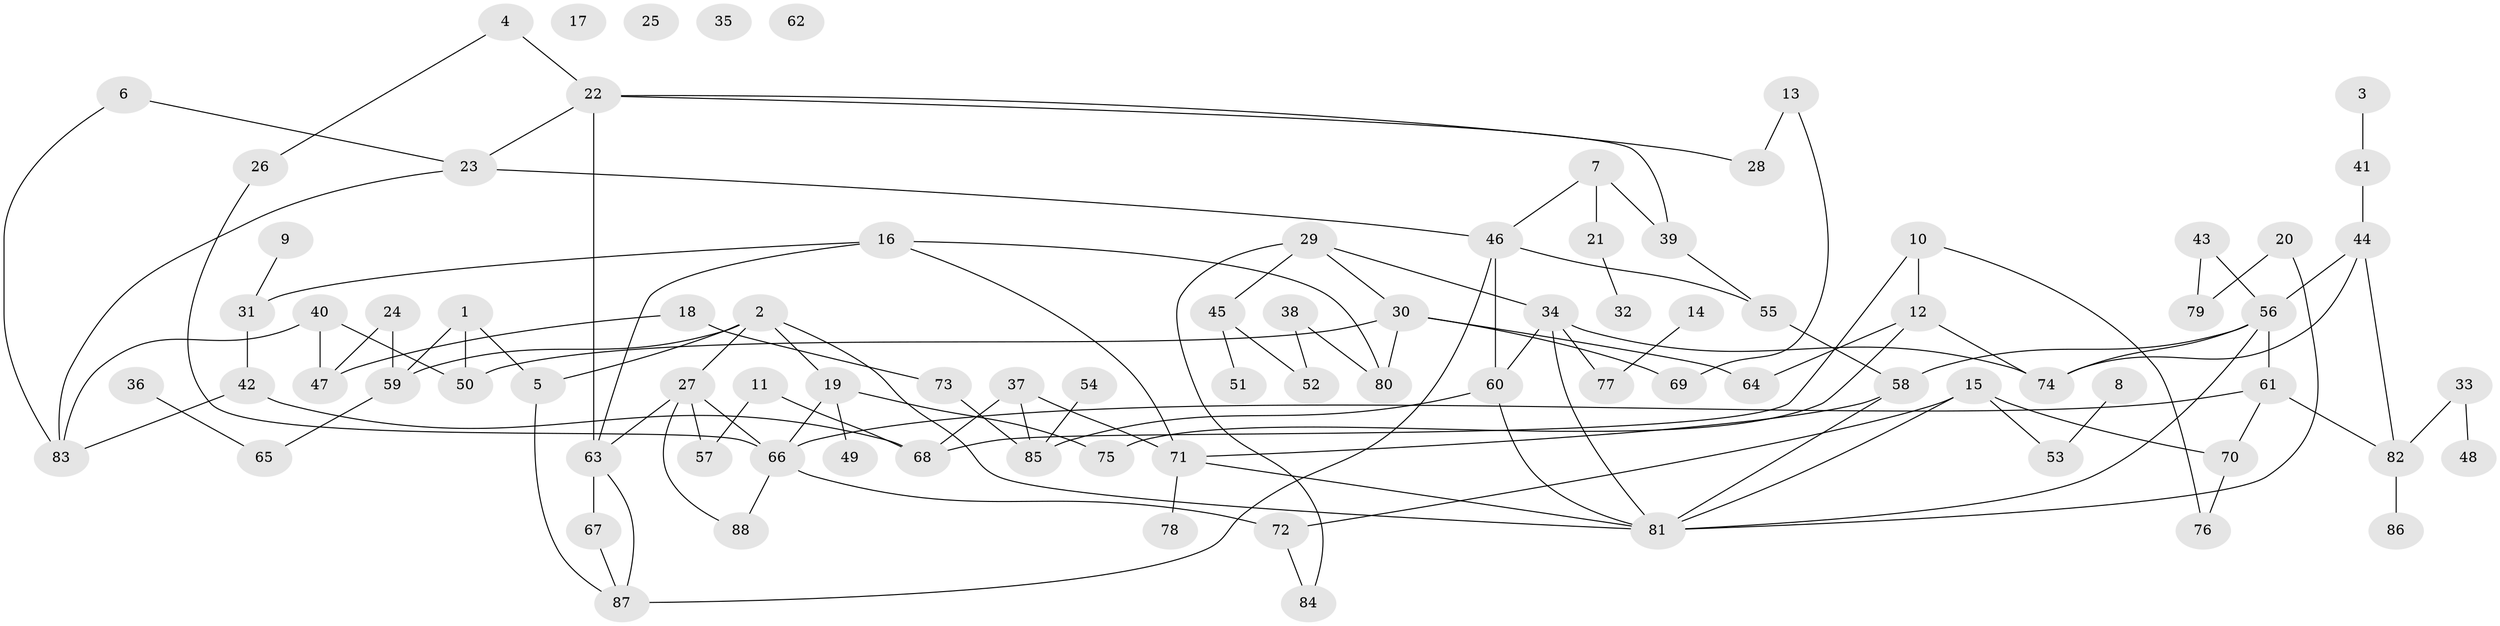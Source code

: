 // Generated by graph-tools (version 1.1) at 2025/49/03/09/25 03:49:03]
// undirected, 88 vertices, 122 edges
graph export_dot {
graph [start="1"]
  node [color=gray90,style=filled];
  1;
  2;
  3;
  4;
  5;
  6;
  7;
  8;
  9;
  10;
  11;
  12;
  13;
  14;
  15;
  16;
  17;
  18;
  19;
  20;
  21;
  22;
  23;
  24;
  25;
  26;
  27;
  28;
  29;
  30;
  31;
  32;
  33;
  34;
  35;
  36;
  37;
  38;
  39;
  40;
  41;
  42;
  43;
  44;
  45;
  46;
  47;
  48;
  49;
  50;
  51;
  52;
  53;
  54;
  55;
  56;
  57;
  58;
  59;
  60;
  61;
  62;
  63;
  64;
  65;
  66;
  67;
  68;
  69;
  70;
  71;
  72;
  73;
  74;
  75;
  76;
  77;
  78;
  79;
  80;
  81;
  82;
  83;
  84;
  85;
  86;
  87;
  88;
  1 -- 5;
  1 -- 50;
  1 -- 59;
  2 -- 5;
  2 -- 19;
  2 -- 27;
  2 -- 59;
  2 -- 81;
  3 -- 41;
  4 -- 22;
  4 -- 26;
  5 -- 87;
  6 -- 23;
  6 -- 83;
  7 -- 21;
  7 -- 39;
  7 -- 46;
  8 -- 53;
  9 -- 31;
  10 -- 12;
  10 -- 68;
  10 -- 76;
  11 -- 57;
  11 -- 68;
  12 -- 64;
  12 -- 74;
  12 -- 75;
  13 -- 28;
  13 -- 69;
  14 -- 77;
  15 -- 53;
  15 -- 70;
  15 -- 72;
  15 -- 81;
  16 -- 31;
  16 -- 63;
  16 -- 71;
  16 -- 80;
  18 -- 47;
  18 -- 73;
  19 -- 49;
  19 -- 66;
  19 -- 75;
  20 -- 79;
  20 -- 81;
  21 -- 32;
  22 -- 23;
  22 -- 28;
  22 -- 39;
  22 -- 63;
  23 -- 46;
  23 -- 83;
  24 -- 47;
  24 -- 59;
  26 -- 66;
  27 -- 57;
  27 -- 63;
  27 -- 66;
  27 -- 88;
  29 -- 30;
  29 -- 34;
  29 -- 45;
  29 -- 84;
  30 -- 50;
  30 -- 64;
  30 -- 69;
  30 -- 80;
  31 -- 42;
  33 -- 48;
  33 -- 82;
  34 -- 60;
  34 -- 74;
  34 -- 77;
  34 -- 81;
  36 -- 65;
  37 -- 68;
  37 -- 71;
  37 -- 85;
  38 -- 52;
  38 -- 80;
  39 -- 55;
  40 -- 47;
  40 -- 50;
  40 -- 83;
  41 -- 44;
  42 -- 68;
  42 -- 83;
  43 -- 56;
  43 -- 79;
  44 -- 56;
  44 -- 74;
  44 -- 82;
  45 -- 51;
  45 -- 52;
  46 -- 55;
  46 -- 60;
  46 -- 87;
  54 -- 85;
  55 -- 58;
  56 -- 58;
  56 -- 61;
  56 -- 74;
  56 -- 81;
  58 -- 71;
  58 -- 81;
  59 -- 65;
  60 -- 81;
  60 -- 85;
  61 -- 66;
  61 -- 70;
  61 -- 82;
  63 -- 67;
  63 -- 87;
  66 -- 72;
  66 -- 88;
  67 -- 87;
  70 -- 76;
  71 -- 78;
  71 -- 81;
  72 -- 84;
  73 -- 85;
  82 -- 86;
}
